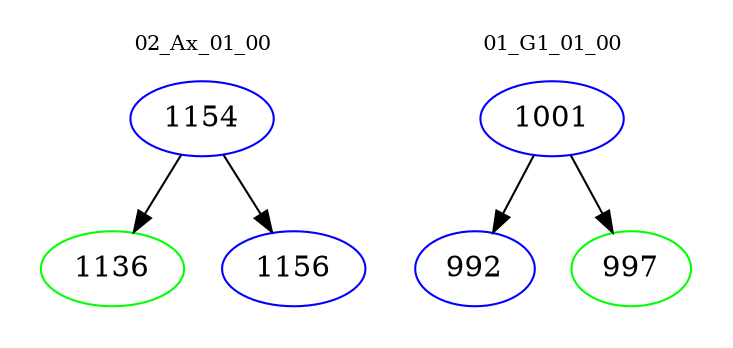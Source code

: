 digraph{
subgraph cluster_0 {
color = white
label = "02_Ax_01_00";
fontsize=10;
T0_1154 [label="1154", color="blue"]
T0_1154 -> T0_1136 [color="black"]
T0_1136 [label="1136", color="green"]
T0_1154 -> T0_1156 [color="black"]
T0_1156 [label="1156", color="blue"]
}
subgraph cluster_1 {
color = white
label = "01_G1_01_00";
fontsize=10;
T1_1001 [label="1001", color="blue"]
T1_1001 -> T1_992 [color="black"]
T1_992 [label="992", color="blue"]
T1_1001 -> T1_997 [color="black"]
T1_997 [label="997", color="green"]
}
}
